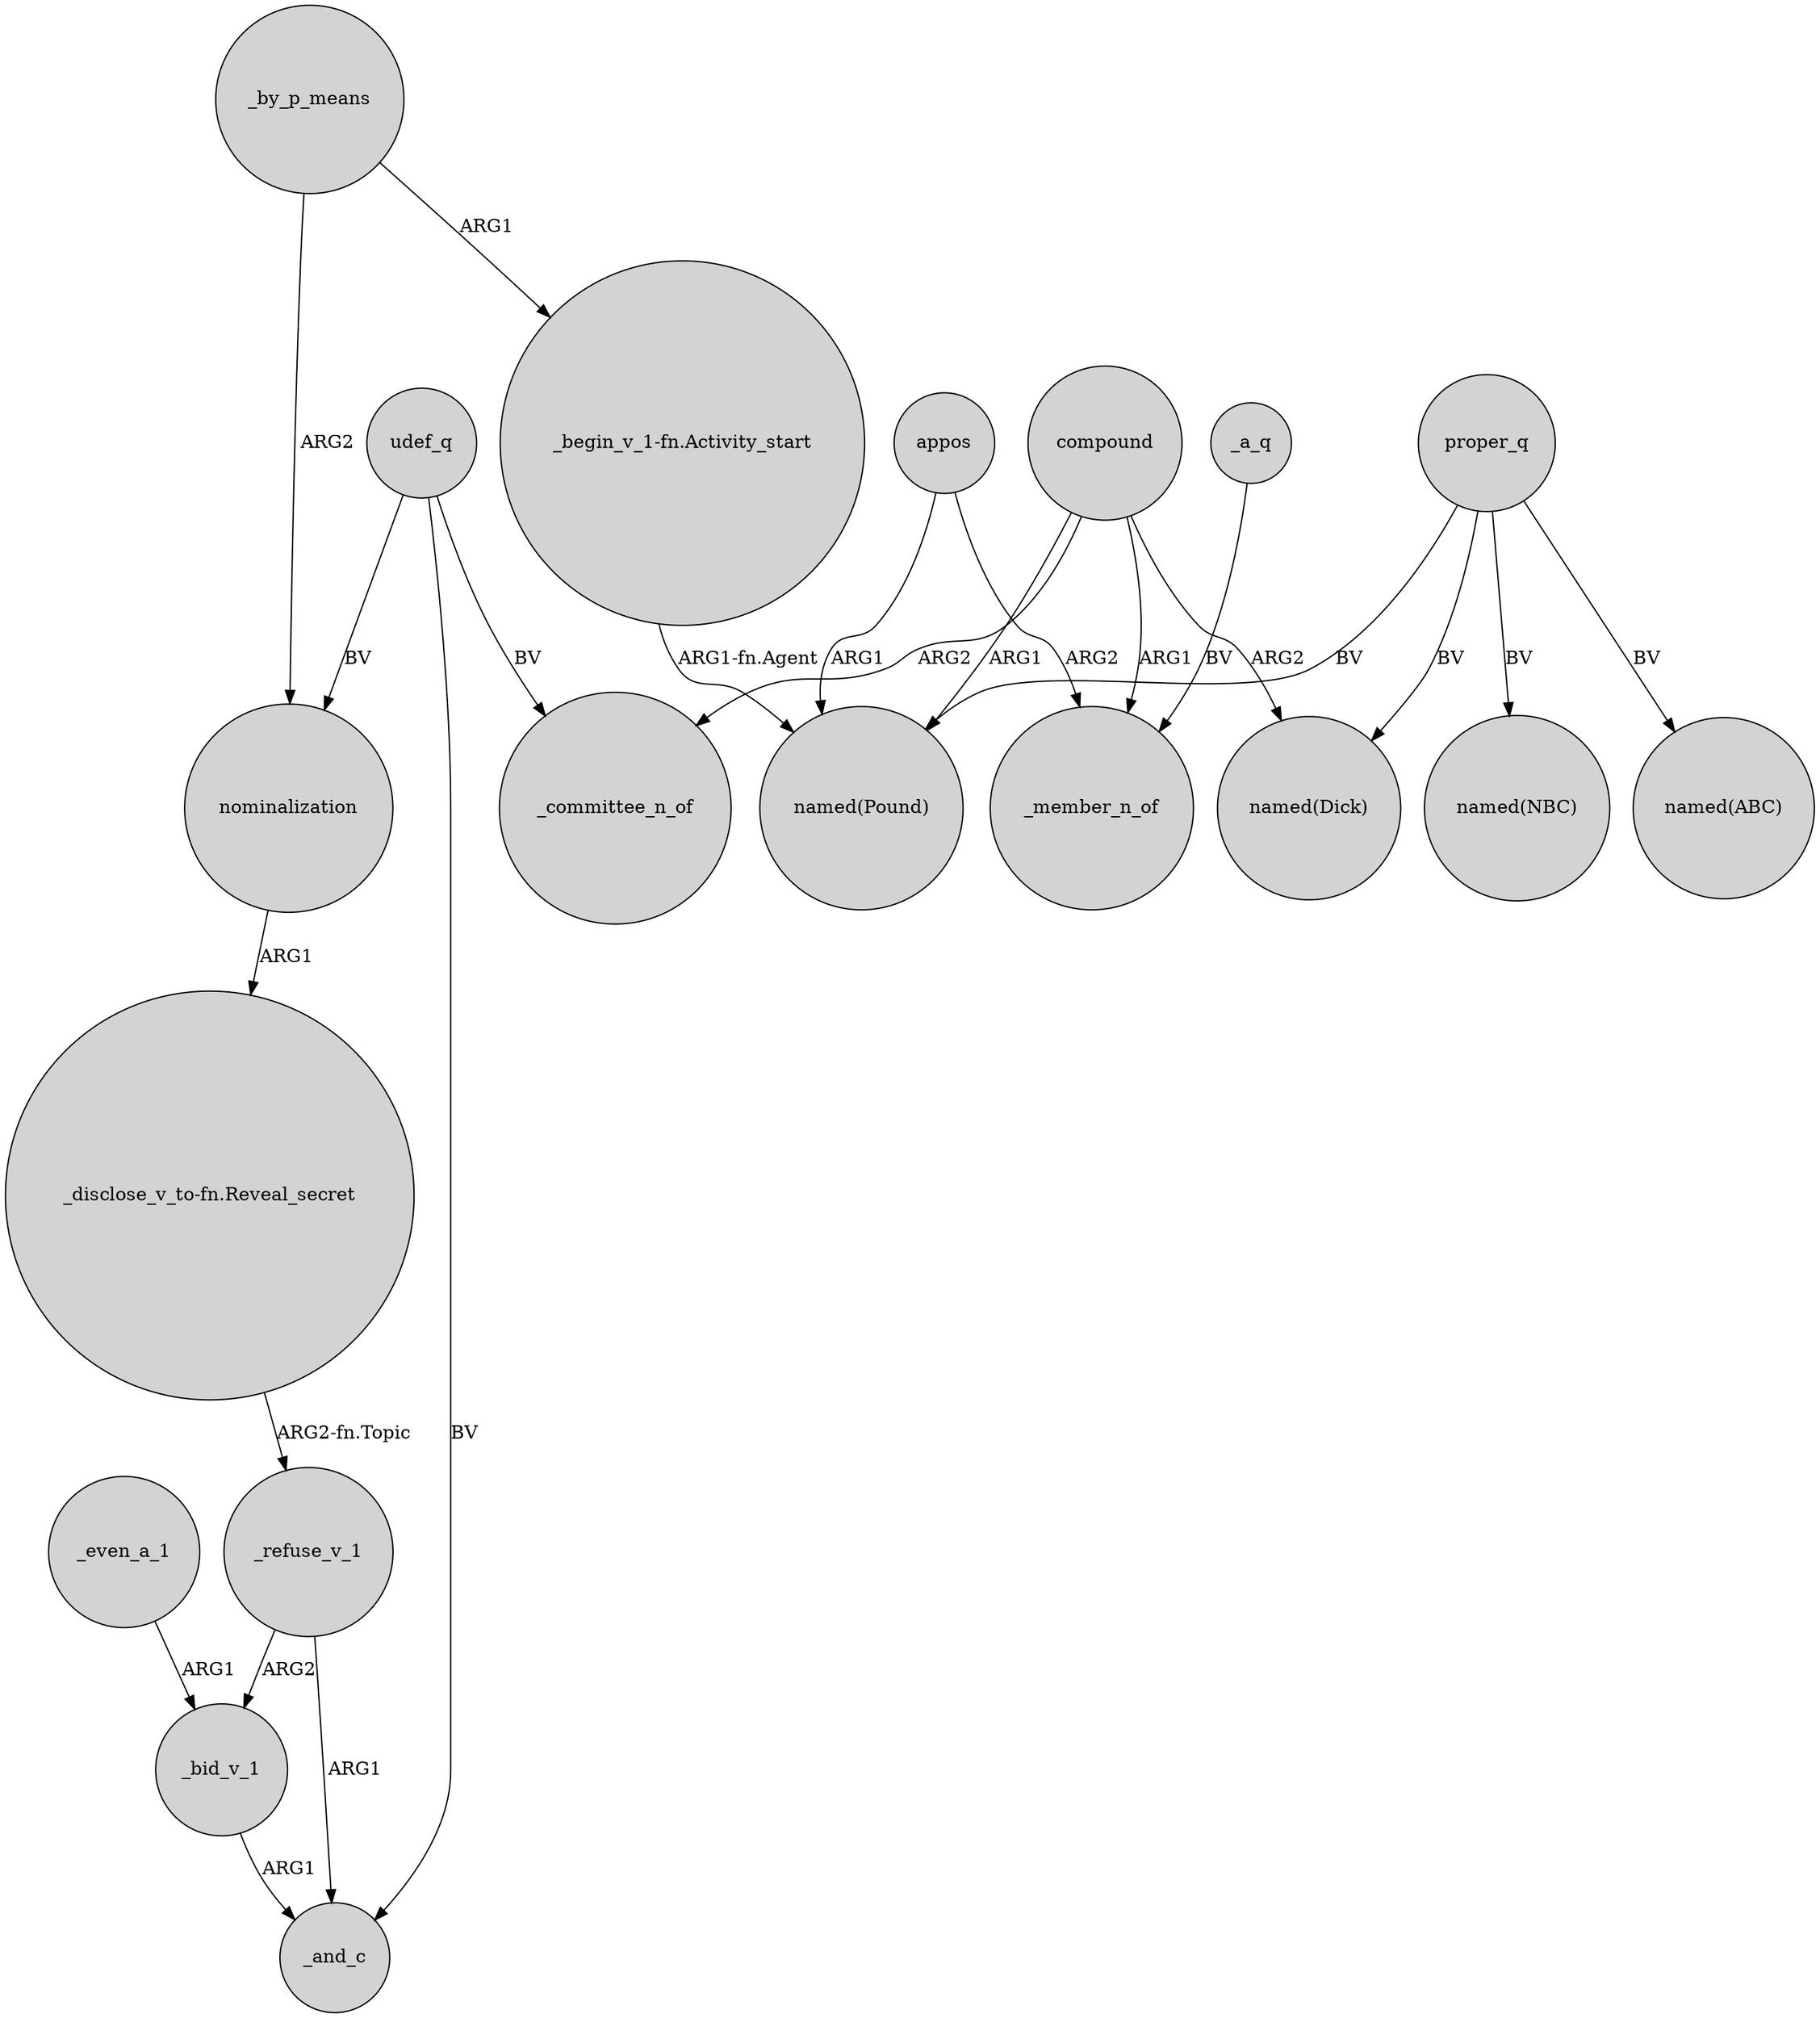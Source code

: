 digraph {
	node [shape=circle style=filled]
	"_disclose_v_to-fn.Reveal_secret" -> _refuse_v_1 [label="ARG2-fn.Topic"]
	_even_a_1 -> _bid_v_1 [label=ARG1]
	appos -> "named(Pound)" [label=ARG1]
	_by_p_means -> nominalization [label=ARG2]
	compound -> "named(Dick)" [label=ARG2]
	proper_q -> "named(NBC)" [label=BV]
	udef_q -> _committee_n_of [label=BV]
	proper_q -> "named(Dick)" [label=BV]
	nominalization -> "_disclose_v_to-fn.Reveal_secret" [label=ARG1]
	_by_p_means -> "_begin_v_1-fn.Activity_start" [label=ARG1]
	compound -> _committee_n_of [label=ARG2]
	_refuse_v_1 -> _and_c [label=ARG1]
	proper_q -> "named(ABC)" [label=BV]
	"_begin_v_1-fn.Activity_start" -> "named(Pound)" [label="ARG1-fn.Agent"]
	proper_q -> "named(Pound)" [label=BV]
	udef_q -> nominalization [label=BV]
	appos -> _member_n_of [label=ARG2]
	compound -> "named(Pound)" [label=ARG1]
	_bid_v_1 -> _and_c [label=ARG1]
	udef_q -> _and_c [label=BV]
	_a_q -> _member_n_of [label=BV]
	_refuse_v_1 -> _bid_v_1 [label=ARG2]
	compound -> _member_n_of [label=ARG1]
}
